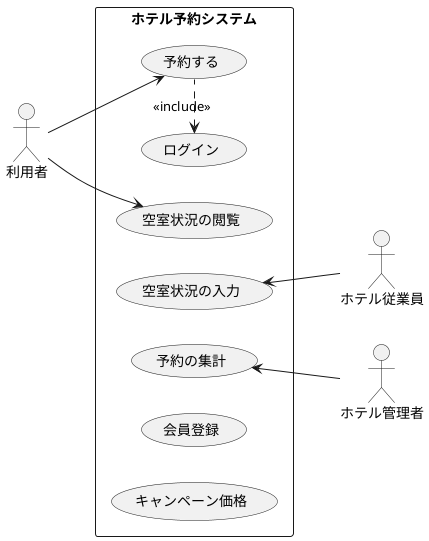 @startuml ホテル予約システム
left to right direction
actor 利用者
actor ホテル従業員
actor ホテル管理者
rectangle ホテル予約システム{
usecase 空室状況の閲覧
usecase 予約する
usecase 空室状況の入力
usecase 予約の集計
usecase ログイン
usecase 会員登録
usecase キャンペーン価格
}
利用者 --> 空室状況の閲覧
利用者 --> 予約する
ログイン <. 予約する : <<include>>
空室状況の入力 <-- ホテル従業員
予約の集計 <-- ホテル管理者